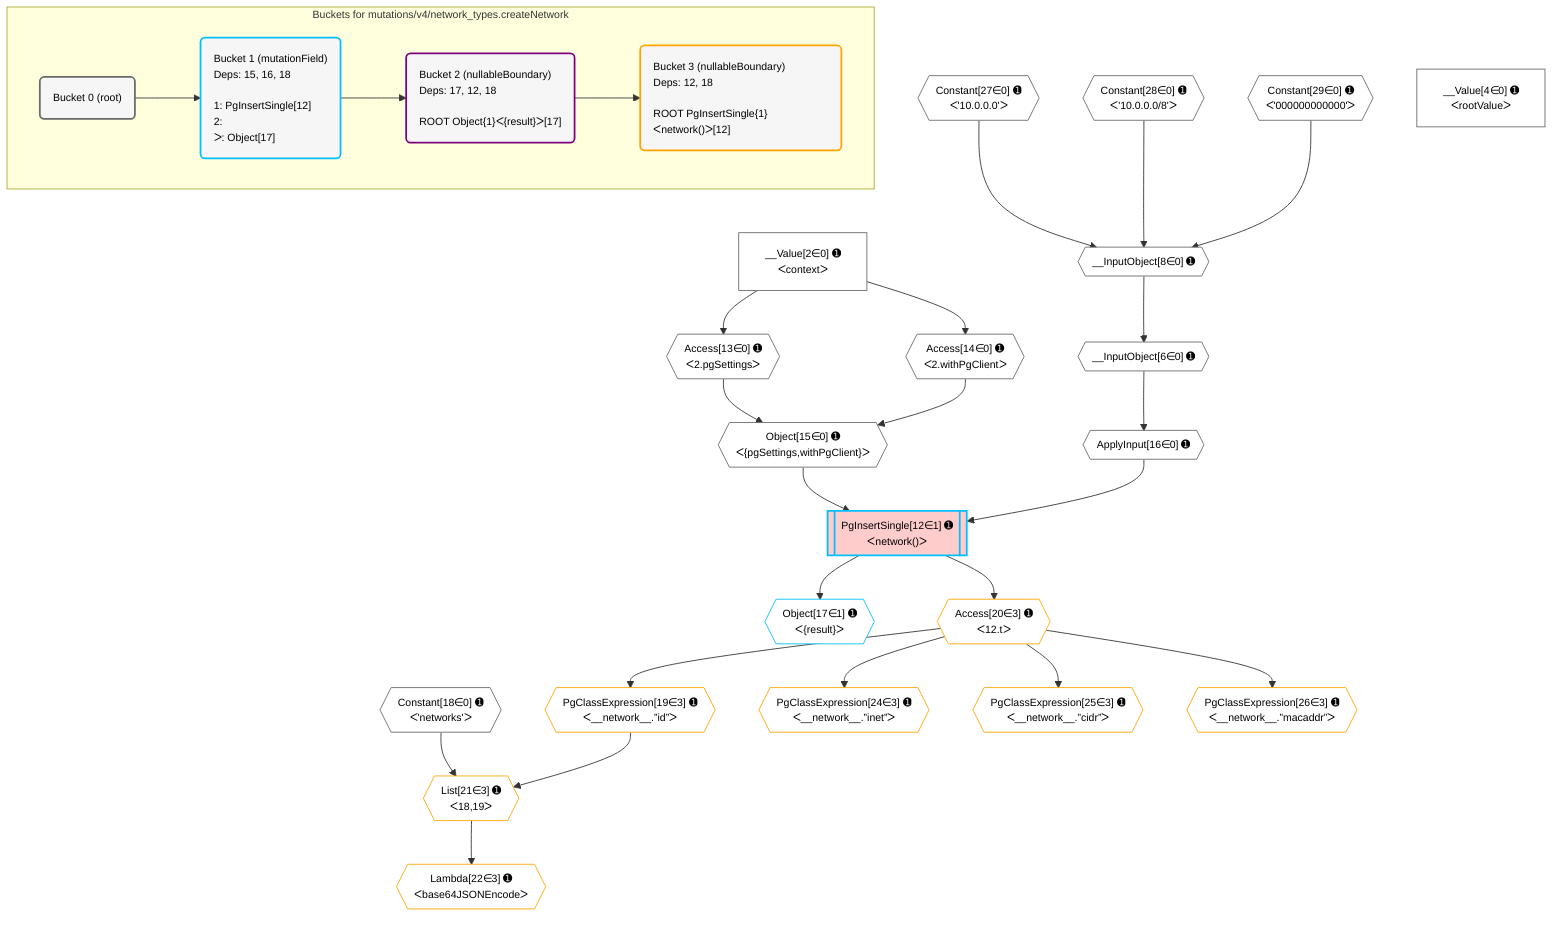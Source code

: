 %%{init: {'themeVariables': { 'fontSize': '12px'}}}%%
graph TD
    classDef path fill:#eee,stroke:#000,color:#000
    classDef plan fill:#fff,stroke-width:1px,color:#000
    classDef itemplan fill:#fff,stroke-width:2px,color:#000
    classDef unbatchedplan fill:#dff,stroke-width:1px,color:#000
    classDef sideeffectplan fill:#fcc,stroke-width:2px,color:#000
    classDef bucket fill:#f6f6f6,color:#000,stroke-width:2px,text-align:left

    subgraph "Buckets for mutations/v4/network_types.createNetwork"
    Bucket0("Bucket 0 (root)"):::bucket
    Bucket1("Bucket 1 (mutationField)<br />Deps: 15, 16, 18<br /><br />1: PgInsertSingle[12]<br />2: <br />ᐳ: Object[17]"):::bucket
    Bucket2("Bucket 2 (nullableBoundary)<br />Deps: 17, 12, 18<br /><br />ROOT Object{1}ᐸ{result}ᐳ[17]"):::bucket
    Bucket3("Bucket 3 (nullableBoundary)<br />Deps: 12, 18<br /><br />ROOT PgInsertSingle{1}ᐸnetwork()ᐳ[12]"):::bucket
    end
    Bucket0 --> Bucket1
    Bucket1 --> Bucket2
    Bucket2 --> Bucket3

    %% plan dependencies
    __InputObject8{{"__InputObject[8∈0] ➊"}}:::plan
    Constant27{{"Constant[27∈0] ➊<br />ᐸ'10.0.0.0'ᐳ"}}:::plan
    Constant28{{"Constant[28∈0] ➊<br />ᐸ'10.0.0.0/8'ᐳ"}}:::plan
    Constant29{{"Constant[29∈0] ➊<br />ᐸ'000000000000'ᐳ"}}:::plan
    Constant27 & Constant28 & Constant29 --> __InputObject8
    __InputObject6{{"__InputObject[6∈0] ➊"}}:::plan
    __InputObject8 --> __InputObject6
    Object15{{"Object[15∈0] ➊<br />ᐸ{pgSettings,withPgClient}ᐳ"}}:::plan
    Access13{{"Access[13∈0] ➊<br />ᐸ2.pgSettingsᐳ"}}:::plan
    Access14{{"Access[14∈0] ➊<br />ᐸ2.withPgClientᐳ"}}:::plan
    Access13 & Access14 --> Object15
    __Value2["__Value[2∈0] ➊<br />ᐸcontextᐳ"]:::plan
    __Value2 --> Access13
    __Value2 --> Access14
    ApplyInput16{{"ApplyInput[16∈0] ➊"}}:::plan
    __InputObject6 --> ApplyInput16
    __Value4["__Value[4∈0] ➊<br />ᐸrootValueᐳ"]:::plan
    Constant18{{"Constant[18∈0] ➊<br />ᐸ'networks'ᐳ"}}:::plan
    PgInsertSingle12[["PgInsertSingle[12∈1] ➊<br />ᐸnetwork()ᐳ"]]:::sideeffectplan
    Object15 & ApplyInput16 --> PgInsertSingle12
    Object17{{"Object[17∈1] ➊<br />ᐸ{result}ᐳ"}}:::plan
    PgInsertSingle12 --> Object17
    List21{{"List[21∈3] ➊<br />ᐸ18,19ᐳ"}}:::plan
    PgClassExpression19{{"PgClassExpression[19∈3] ➊<br />ᐸ__network__.”id”ᐳ"}}:::plan
    Constant18 & PgClassExpression19 --> List21
    Access20{{"Access[20∈3] ➊<br />ᐸ12.tᐳ"}}:::plan
    Access20 --> PgClassExpression19
    PgInsertSingle12 --> Access20
    Lambda22{{"Lambda[22∈3] ➊<br />ᐸbase64JSONEncodeᐳ"}}:::plan
    List21 --> Lambda22
    PgClassExpression24{{"PgClassExpression[24∈3] ➊<br />ᐸ__network__.”inet”ᐳ"}}:::plan
    Access20 --> PgClassExpression24
    PgClassExpression25{{"PgClassExpression[25∈3] ➊<br />ᐸ__network__.”cidr”ᐳ"}}:::plan
    Access20 --> PgClassExpression25
    PgClassExpression26{{"PgClassExpression[26∈3] ➊<br />ᐸ__network__.”macaddr”ᐳ"}}:::plan
    Access20 --> PgClassExpression26

    %% define steps
    classDef bucket0 stroke:#696969
    class Bucket0,__Value2,__Value4,__InputObject6,__InputObject8,Access13,Access14,Object15,ApplyInput16,Constant18,Constant27,Constant28,Constant29 bucket0
    classDef bucket1 stroke:#00bfff
    class Bucket1,PgInsertSingle12,Object17 bucket1
    classDef bucket2 stroke:#7f007f
    class Bucket2 bucket2
    classDef bucket3 stroke:#ffa500
    class Bucket3,PgClassExpression19,Access20,List21,Lambda22,PgClassExpression24,PgClassExpression25,PgClassExpression26 bucket3